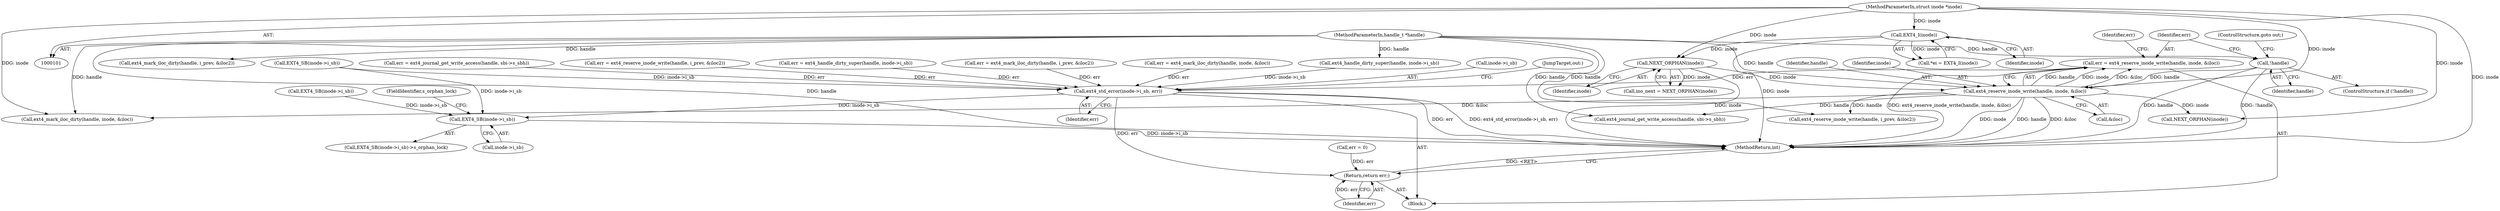 digraph "0_linux_0e9a9a1ad619e7e987815d20262d36a2f95717ca@API" {
"1000185" [label="(Call,err = ext4_reserve_inode_write(handle, inode, &iloc))"];
"1000187" [label="(Call,ext4_reserve_inode_write(handle, inode, &iloc))"];
"1000182" [label="(Call,!handle)"];
"1000102" [label="(MethodParameterIn,handle_t *handle)"];
"1000155" [label="(Call,NEXT_ORPHAN(inode))"];
"1000109" [label="(Call,EXT4_I(inode))"];
"1000103" [label="(MethodParameterIn,struct inode *inode)"];
"1000284" [label="(Call,ext4_std_error(inode->i_sb, err))"];
"1000293" [label="(Call,EXT4_SB(inode->i_sb))"];
"1000298" [label="(Return,return err;)"];
"1000297" [label="(FieldIdentifier,s_orphan_lock)"];
"1000109" [label="(Call,EXT4_I(inode))"];
"1000214" [label="(Call,ext4_journal_get_write_access(handle, sbi->s_sbh))"];
"1000182" [label="(Call,!handle)"];
"1000276" [label="(Call,err = ext4_mark_iloc_dirty(handle, inode, &iloc))"];
"1000285" [label="(Call,inode->i_sb)"];
"1000155" [label="(Call,NEXT_ORPHAN(inode))"];
"1000289" [label="(JumpTarget,out:)"];
"1000181" [label="(ControlStructure,if (!handle))"];
"1000110" [label="(Identifier,inode)"];
"1000186" [label="(Identifier,err)"];
"1000284" [label="(Call,ext4_std_error(inode->i_sb, err))"];
"1000188" [label="(Identifier,handle)"];
"1000293" [label="(Call,EXT4_SB(inode->i_sb))"];
"1000115" [label="(Call,err = 0)"];
"1000232" [label="(Call,ext4_handle_dirty_super(handle, inode->i_sb))"];
"1000153" [label="(Call,ino_next = NEXT_ORPHAN(inode))"];
"1000278" [label="(Call,ext4_mark_iloc_dirty(handle, inode, &iloc))"];
"1000189" [label="(Identifier,inode)"];
"1000104" [label="(Block,)"];
"1000212" [label="(Call,err = ext4_journal_get_write_access(handle, sbi->s_sbh))"];
"1000184" [label="(ControlStructure,goto out;)"];
"1000156" [label="(Identifier,inode)"];
"1000299" [label="(Identifier,err)"];
"1000294" [label="(Call,inode->i_sb)"];
"1000193" [label="(Identifier,err)"];
"1000248" [label="(Call,err = ext4_reserve_inode_write(handle, i_prev, &iloc2))"];
"1000166" [label="(Call,EXT4_SB(inode->i_sb))"];
"1000230" [label="(Call,err = ext4_handle_dirty_super(handle, inode->i_sb))"];
"1000102" [label="(MethodParameterIn,handle_t *handle)"];
"1000187" [label="(Call,ext4_reserve_inode_write(handle, inode, &iloc))"];
"1000250" [label="(Call,ext4_reserve_inode_write(handle, i_prev, &iloc2))"];
"1000262" [label="(Call,err = ext4_mark_iloc_dirty(handle, i_prev, &iloc2))"];
"1000273" [label="(Call,NEXT_ORPHAN(inode))"];
"1000141" [label="(Call,EXT4_SB(inode->i_sb))"];
"1000292" [label="(Call,EXT4_SB(inode->i_sb)->s_orphan_lock)"];
"1000264" [label="(Call,ext4_mark_iloc_dirty(handle, i_prev, &iloc2))"];
"1000185" [label="(Call,err = ext4_reserve_inode_write(handle, inode, &iloc))"];
"1000107" [label="(Call,*ei = EXT4_I(inode))"];
"1000190" [label="(Call,&iloc)"];
"1000298" [label="(Return,return err;)"];
"1000306" [label="(MethodReturn,int)"];
"1000103" [label="(MethodParameterIn,struct inode *inode)"];
"1000183" [label="(Identifier,handle)"];
"1000288" [label="(Identifier,err)"];
"1000185" -> "1000104"  [label="AST: "];
"1000185" -> "1000187"  [label="CFG: "];
"1000186" -> "1000185"  [label="AST: "];
"1000187" -> "1000185"  [label="AST: "];
"1000193" -> "1000185"  [label="CFG: "];
"1000185" -> "1000306"  [label="DDG: ext4_reserve_inode_write(handle, inode, &iloc)"];
"1000187" -> "1000185"  [label="DDG: handle"];
"1000187" -> "1000185"  [label="DDG: inode"];
"1000187" -> "1000185"  [label="DDG: &iloc"];
"1000185" -> "1000284"  [label="DDG: err"];
"1000187" -> "1000190"  [label="CFG: "];
"1000188" -> "1000187"  [label="AST: "];
"1000189" -> "1000187"  [label="AST: "];
"1000190" -> "1000187"  [label="AST: "];
"1000187" -> "1000306"  [label="DDG: handle"];
"1000187" -> "1000306"  [label="DDG: &iloc"];
"1000187" -> "1000306"  [label="DDG: inode"];
"1000182" -> "1000187"  [label="DDG: handle"];
"1000102" -> "1000187"  [label="DDG: handle"];
"1000155" -> "1000187"  [label="DDG: inode"];
"1000103" -> "1000187"  [label="DDG: inode"];
"1000187" -> "1000214"  [label="DDG: handle"];
"1000187" -> "1000250"  [label="DDG: handle"];
"1000187" -> "1000273"  [label="DDG: inode"];
"1000187" -> "1000278"  [label="DDG: &iloc"];
"1000182" -> "1000181"  [label="AST: "];
"1000182" -> "1000183"  [label="CFG: "];
"1000183" -> "1000182"  [label="AST: "];
"1000184" -> "1000182"  [label="CFG: "];
"1000186" -> "1000182"  [label="CFG: "];
"1000182" -> "1000306"  [label="DDG: !handle"];
"1000182" -> "1000306"  [label="DDG: handle"];
"1000102" -> "1000182"  [label="DDG: handle"];
"1000102" -> "1000101"  [label="AST: "];
"1000102" -> "1000306"  [label="DDG: handle"];
"1000102" -> "1000214"  [label="DDG: handle"];
"1000102" -> "1000232"  [label="DDG: handle"];
"1000102" -> "1000250"  [label="DDG: handle"];
"1000102" -> "1000264"  [label="DDG: handle"];
"1000102" -> "1000278"  [label="DDG: handle"];
"1000155" -> "1000153"  [label="AST: "];
"1000155" -> "1000156"  [label="CFG: "];
"1000156" -> "1000155"  [label="AST: "];
"1000153" -> "1000155"  [label="CFG: "];
"1000155" -> "1000306"  [label="DDG: inode"];
"1000155" -> "1000153"  [label="DDG: inode"];
"1000109" -> "1000155"  [label="DDG: inode"];
"1000103" -> "1000155"  [label="DDG: inode"];
"1000109" -> "1000107"  [label="AST: "];
"1000109" -> "1000110"  [label="CFG: "];
"1000110" -> "1000109"  [label="AST: "];
"1000107" -> "1000109"  [label="CFG: "];
"1000109" -> "1000306"  [label="DDG: inode"];
"1000109" -> "1000107"  [label="DDG: inode"];
"1000103" -> "1000109"  [label="DDG: inode"];
"1000103" -> "1000101"  [label="AST: "];
"1000103" -> "1000306"  [label="DDG: inode"];
"1000103" -> "1000273"  [label="DDG: inode"];
"1000103" -> "1000278"  [label="DDG: inode"];
"1000284" -> "1000104"  [label="AST: "];
"1000284" -> "1000288"  [label="CFG: "];
"1000285" -> "1000284"  [label="AST: "];
"1000288" -> "1000284"  [label="AST: "];
"1000289" -> "1000284"  [label="CFG: "];
"1000284" -> "1000306"  [label="DDG: ext4_std_error(inode->i_sb, err)"];
"1000284" -> "1000306"  [label="DDG: err"];
"1000166" -> "1000284"  [label="DDG: inode->i_sb"];
"1000232" -> "1000284"  [label="DDG: inode->i_sb"];
"1000262" -> "1000284"  [label="DDG: err"];
"1000230" -> "1000284"  [label="DDG: err"];
"1000212" -> "1000284"  [label="DDG: err"];
"1000276" -> "1000284"  [label="DDG: err"];
"1000248" -> "1000284"  [label="DDG: err"];
"1000284" -> "1000293"  [label="DDG: inode->i_sb"];
"1000284" -> "1000298"  [label="DDG: err"];
"1000293" -> "1000292"  [label="AST: "];
"1000293" -> "1000294"  [label="CFG: "];
"1000294" -> "1000293"  [label="AST: "];
"1000297" -> "1000293"  [label="CFG: "];
"1000293" -> "1000306"  [label="DDG: inode->i_sb"];
"1000141" -> "1000293"  [label="DDG: inode->i_sb"];
"1000166" -> "1000293"  [label="DDG: inode->i_sb"];
"1000298" -> "1000104"  [label="AST: "];
"1000298" -> "1000299"  [label="CFG: "];
"1000299" -> "1000298"  [label="AST: "];
"1000306" -> "1000298"  [label="CFG: "];
"1000298" -> "1000306"  [label="DDG: <RET>"];
"1000299" -> "1000298"  [label="DDG: err"];
"1000115" -> "1000298"  [label="DDG: err"];
}
